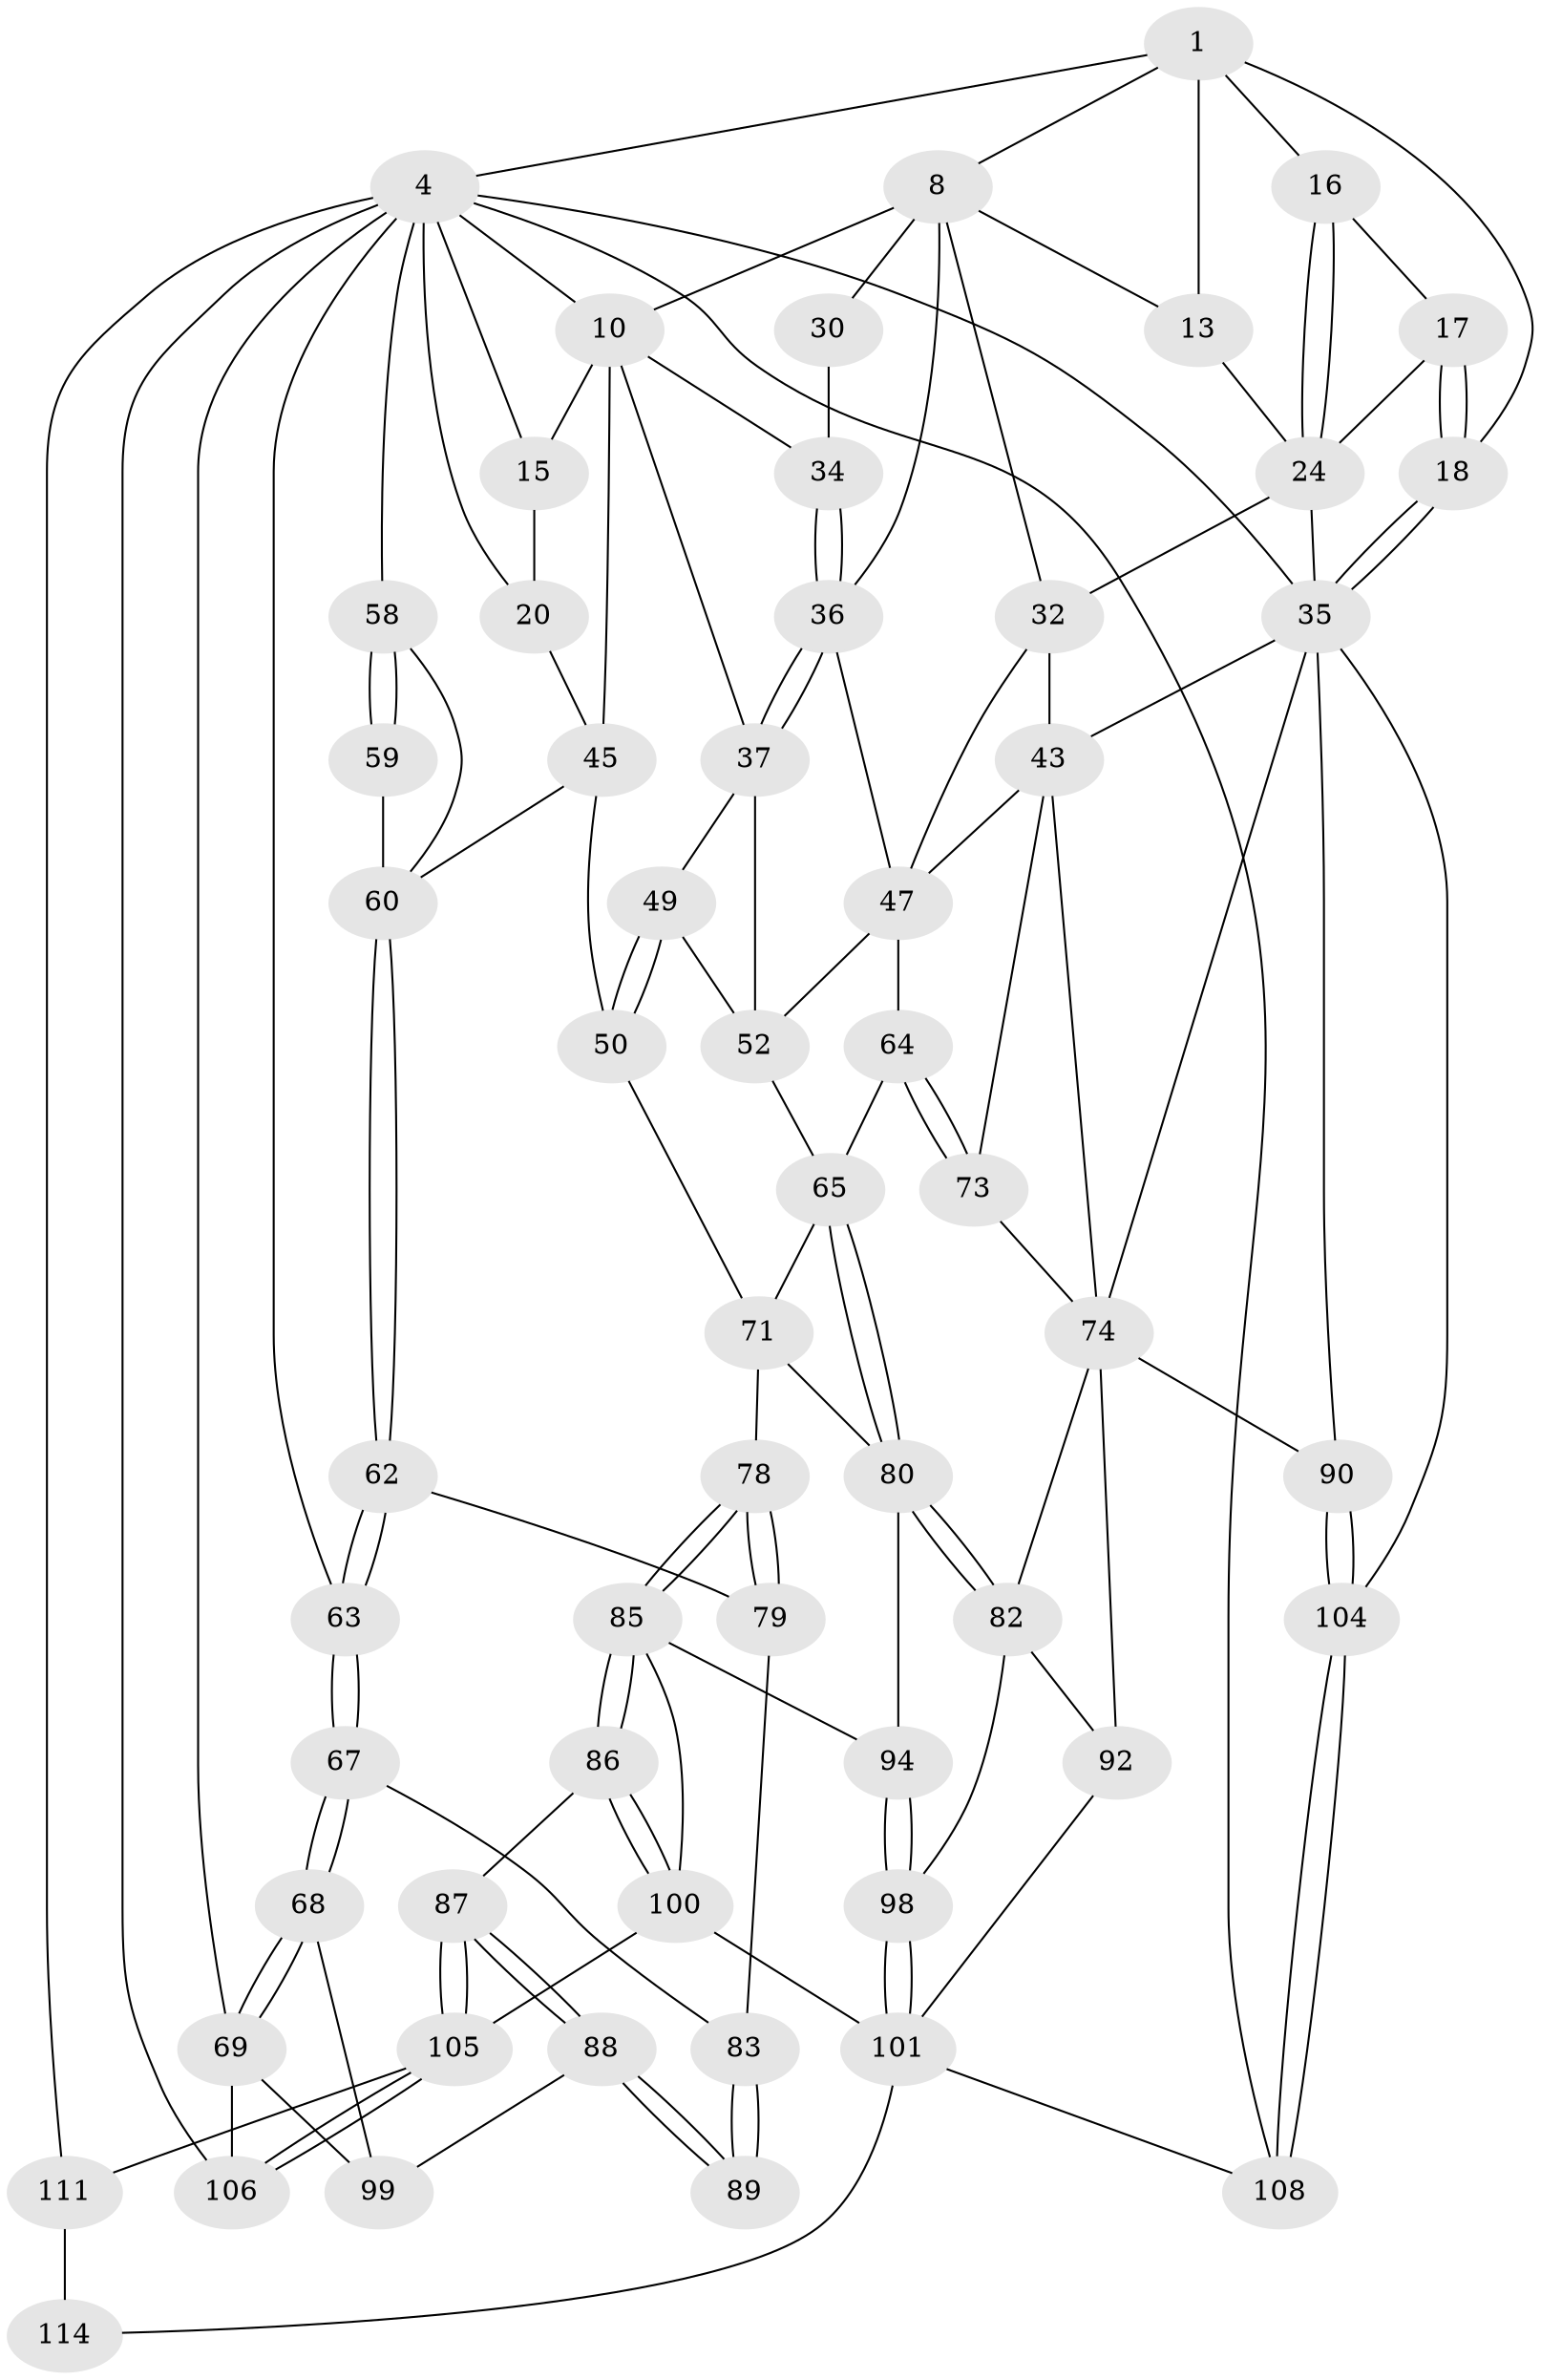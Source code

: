 // original degree distribution, {3: 0.025423728813559324, 4: 0.211864406779661, 5: 0.5508474576271186, 6: 0.211864406779661}
// Generated by graph-tools (version 1.1) at 2025/17/03/09/25 04:17:03]
// undirected, 59 vertices, 137 edges
graph export_dot {
graph [start="1"]
  node [color=gray90,style=filled];
  1 [pos="+0.6171622449063049+0",super="+7+2"];
  4 [pos="+0+0",super="+21+5+70"];
  8 [pos="+0.5718964003638581+0.010508861993883527",super="+9+27"];
  10 [pos="+0.4280865442604265+0.1234209405031997",super="+22+11"];
  13 [pos="+0.7634159618904602+0.13611050901896418",super="+14"];
  15 [pos="+0.2905875376148238+0.06899590629113775",super="+19"];
  16 [pos="+0.8693673609912185+0.08712861031887062"];
  17 [pos="+0.9992077111665546+0.06789770752462584"];
  18 [pos="+1+0"];
  20 [pos="+0+0",super="+46"];
  24 [pos="+0.8714584186967478+0.1820479111507367",super="+31+25"];
  30 [pos="+0.5522029852146878+0.18959317273238752"];
  32 [pos="+0.669341814630092+0.2574219457334813",super="+33+44"];
  34 [pos="+0.4634495991456809+0.19314190706899886"];
  35 [pos="+1+0.43268550298203207",super="+41"];
  36 [pos="+0.4658253994839773+0.23929118763603935",super="+40"];
  37 [pos="+0.4260465226360546+0.29200056668206564",super="+38"];
  43 [pos="+0.8238527230661791+0.3685111471468433",super="+54"];
  45 [pos="+0.19421822087026067+0.2440141034611456",super="+51"];
  47 [pos="+0.6075053450948875+0.3690195930187232",super="+48+56"];
  49 [pos="+0.3379003144992129+0.38153180892322297"];
  50 [pos="+0.30408121765710905+0.40750881276880596"];
  52 [pos="+0.5008329215746714+0.39454835450075515",super="+53"];
  58 [pos="+0.03645250187741843+0.3670170458686783"];
  59 [pos="+0.13264690642607818+0.29473640046878247"];
  60 [pos="+0.19620900555893286+0.42303784617269413",super="+61"];
  62 [pos="+0.15217837159207215+0.5108152038022636"];
  63 [pos="+0+0.4264835574783758"];
  64 [pos="+0.6090428403280789+0.4902565848976848"];
  65 [pos="+0.5718708212829341+0.5137456136341191",super="+66"];
  67 [pos="+0+0.5078583022889139"];
  68 [pos="+0+0.6020809066949522"];
  69 [pos="+0+0.9498186034431555",super="+107"];
  71 [pos="+0.409668090835033+0.5580523994466974",super="+72"];
  73 [pos="+0.6699721946339424+0.5322139361729532"];
  74 [pos="+0.7504705990505529+0.567241601316054",super="+75"];
  78 [pos="+0.3543136121157253+0.5627460150160722"];
  79 [pos="+0.1743455396698995+0.5742432794406561"];
  80 [pos="+0.5647237250410075+0.6096540460899059",super="+81"];
  82 [pos="+0.6320445908792178+0.6323855428265474",super="+93"];
  83 [pos="+0.17094532111818228+0.5814961041131708",super="+84"];
  85 [pos="+0.3365534389137352+0.6537555084109512",super="+95"];
  86 [pos="+0.256141778705422+0.7553165583899196"];
  87 [pos="+0.2554591009793231+0.755577318278473"];
  88 [pos="+0.15022333906699414+0.6950379373891913"];
  89 [pos="+0.1506324657548867+0.652707829229419"];
  90 [pos="+0.9195661001877017+0.6639071946470795"];
  92 [pos="+0.7580954242413049+0.8306630044809244"];
  94 [pos="+0.5050079529459882+0.6420766434786038"];
  98 [pos="+0.5339002841354689+0.7766918155632097"];
  99 [pos="+0.09693757958732668+0.72501402356184"];
  100 [pos="+0.43585326488384696+0.8252216266203741",super="+103"];
  101 [pos="+0.5124395544027105+0.8160307342954344",super="+102+109"];
  104 [pos="+0.9357947814118758+0.8438967885209222"];
  105 [pos="+0.23108714587407383+0.8659160403474361",super="+110"];
  106 [pos="+0.12683805970752485+0.9173305083898563"];
  108 [pos="+0.7974706760477078+1"];
  111 [pos="+0.27130784721413187+0.911596177786796",super="+115+112"];
  114 [pos="+0.469128320473887+0.9277857970320914"];
  1 -- 8;
  1 -- 16;
  1 -- 18;
  1 -- 4 [weight=2];
  1 -- 13 [weight=2];
  4 -- 58;
  4 -- 20;
  4 -- 63;
  4 -- 10;
  4 -- 15;
  4 -- 35;
  4 -- 69;
  4 -- 106;
  4 -- 108;
  4 -- 111 [weight=2];
  8 -- 10;
  8 -- 30 [weight=2];
  8 -- 32;
  8 -- 36;
  8 -- 13;
  10 -- 34;
  10 -- 37;
  10 -- 45;
  10 -- 15 [weight=2];
  13 -- 24;
  15 -- 20;
  16 -- 17;
  16 -- 24;
  16 -- 24;
  17 -- 18;
  17 -- 18;
  17 -- 24;
  18 -- 35;
  18 -- 35;
  20 -- 45;
  24 -- 35;
  24 -- 32 [weight=2];
  30 -- 34;
  32 -- 47;
  32 -- 43;
  34 -- 36;
  34 -- 36;
  35 -- 90;
  35 -- 104;
  35 -- 74;
  35 -- 43;
  36 -- 37;
  36 -- 37;
  36 -- 47;
  37 -- 49;
  37 -- 52;
  43 -- 73;
  43 -- 74;
  43 -- 47;
  45 -- 50;
  45 -- 60;
  47 -- 52;
  47 -- 64;
  49 -- 50;
  49 -- 50;
  49 -- 52;
  50 -- 71;
  52 -- 65;
  58 -- 59;
  58 -- 59;
  58 -- 60;
  59 -- 60;
  60 -- 62;
  60 -- 62;
  62 -- 63;
  62 -- 63;
  62 -- 79;
  63 -- 67;
  63 -- 67;
  64 -- 65;
  64 -- 73;
  64 -- 73;
  65 -- 80;
  65 -- 80;
  65 -- 71;
  67 -- 68;
  67 -- 68;
  67 -- 83;
  68 -- 69;
  68 -- 69;
  68 -- 99;
  69 -- 106;
  69 -- 99;
  71 -- 78;
  71 -- 80;
  73 -- 74;
  74 -- 82;
  74 -- 90;
  74 -- 92;
  78 -- 79;
  78 -- 79;
  78 -- 85;
  78 -- 85;
  79 -- 83;
  80 -- 82;
  80 -- 82;
  80 -- 94;
  82 -- 92;
  82 -- 98;
  83 -- 89 [weight=2];
  83 -- 89;
  85 -- 86;
  85 -- 86;
  85 -- 100;
  85 -- 94;
  86 -- 87;
  86 -- 100;
  86 -- 100;
  87 -- 88;
  87 -- 88;
  87 -- 105;
  87 -- 105;
  88 -- 89;
  88 -- 89;
  88 -- 99;
  90 -- 104;
  90 -- 104;
  92 -- 101;
  94 -- 98;
  94 -- 98;
  98 -- 101;
  98 -- 101;
  100 -- 105;
  100 -- 101;
  101 -- 114;
  101 -- 108;
  104 -- 108;
  104 -- 108;
  105 -- 106;
  105 -- 106;
  105 -- 111;
  111 -- 114 [weight=2];
}
